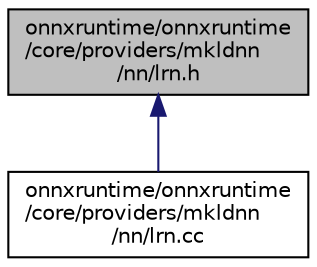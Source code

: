 digraph "onnxruntime/onnxruntime/core/providers/mkldnn/nn/lrn.h"
{
  edge [fontname="Helvetica",fontsize="10",labelfontname="Helvetica",labelfontsize="10"];
  node [fontname="Helvetica",fontsize="10",shape=record];
  Node69 [label="onnxruntime/onnxruntime\l/core/providers/mkldnn\l/nn/lrn.h",height=0.2,width=0.4,color="black", fillcolor="grey75", style="filled", fontcolor="black"];
  Node69 -> Node70 [dir="back",color="midnightblue",fontsize="10",style="solid"];
  Node70 [label="onnxruntime/onnxruntime\l/core/providers/mkldnn\l/nn/lrn.cc",height=0.2,width=0.4,color="black", fillcolor="white", style="filled",URL="$mkldnn_2nn_2lrn_8cc.html"];
}
